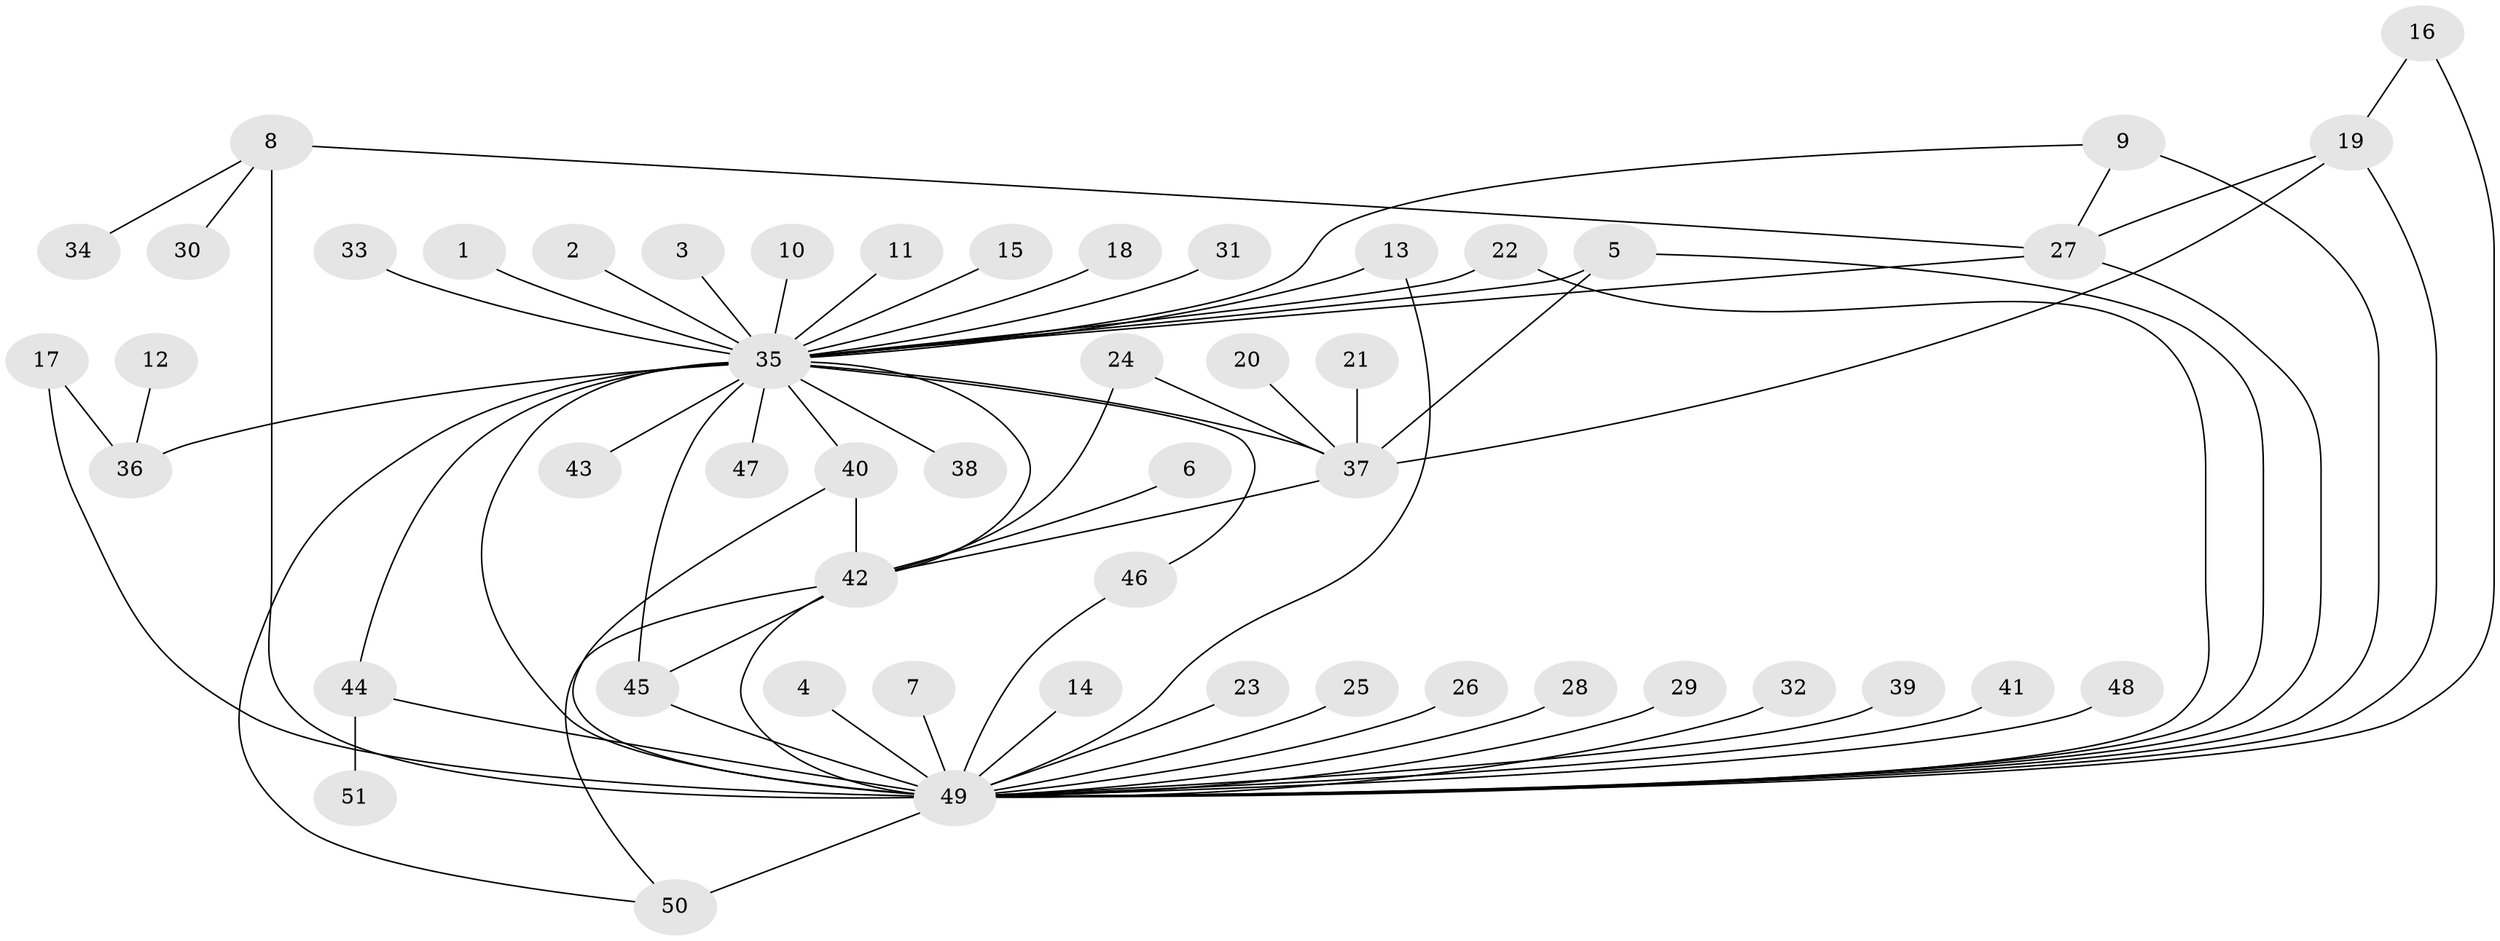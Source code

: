// original degree distribution, {35: 0.009900990099009901, 23: 0.009900990099009901, 3: 0.13861386138613863, 4: 0.07920792079207921, 2: 0.22772277227722773, 9: 0.009900990099009901, 1: 0.45544554455445546, 6: 0.019801980198019802, 17: 0.009900990099009901, 7: 0.019801980198019802, 5: 0.019801980198019802}
// Generated by graph-tools (version 1.1) at 2025/49/03/09/25 03:49:57]
// undirected, 51 vertices, 73 edges
graph export_dot {
graph [start="1"]
  node [color=gray90,style=filled];
  1;
  2;
  3;
  4;
  5;
  6;
  7;
  8;
  9;
  10;
  11;
  12;
  13;
  14;
  15;
  16;
  17;
  18;
  19;
  20;
  21;
  22;
  23;
  24;
  25;
  26;
  27;
  28;
  29;
  30;
  31;
  32;
  33;
  34;
  35;
  36;
  37;
  38;
  39;
  40;
  41;
  42;
  43;
  44;
  45;
  46;
  47;
  48;
  49;
  50;
  51;
  1 -- 35 [weight=1.0];
  2 -- 35 [weight=1.0];
  3 -- 35 [weight=1.0];
  4 -- 49 [weight=1.0];
  5 -- 35 [weight=1.0];
  5 -- 37 [weight=1.0];
  5 -- 49 [weight=1.0];
  6 -- 42 [weight=1.0];
  7 -- 49 [weight=1.0];
  8 -- 27 [weight=1.0];
  8 -- 30 [weight=1.0];
  8 -- 34 [weight=1.0];
  8 -- 49 [weight=2.0];
  9 -- 27 [weight=1.0];
  9 -- 35 [weight=1.0];
  9 -- 49 [weight=2.0];
  10 -- 35 [weight=1.0];
  11 -- 35 [weight=2.0];
  12 -- 36 [weight=1.0];
  13 -- 35 [weight=1.0];
  13 -- 49 [weight=1.0];
  14 -- 49 [weight=1.0];
  15 -- 35 [weight=1.0];
  16 -- 19 [weight=1.0];
  16 -- 49 [weight=1.0];
  17 -- 36 [weight=1.0];
  17 -- 49 [weight=1.0];
  18 -- 35 [weight=1.0];
  19 -- 27 [weight=1.0];
  19 -- 37 [weight=1.0];
  19 -- 49 [weight=1.0];
  20 -- 37 [weight=1.0];
  21 -- 37 [weight=1.0];
  22 -- 35 [weight=2.0];
  22 -- 49 [weight=1.0];
  23 -- 49 [weight=1.0];
  24 -- 37 [weight=1.0];
  24 -- 42 [weight=1.0];
  25 -- 49 [weight=1.0];
  26 -- 49 [weight=1.0];
  27 -- 35 [weight=1.0];
  27 -- 49 [weight=1.0];
  28 -- 49 [weight=1.0];
  29 -- 49 [weight=1.0];
  31 -- 35 [weight=1.0];
  32 -- 49 [weight=1.0];
  33 -- 35 [weight=1.0];
  35 -- 36 [weight=2.0];
  35 -- 37 [weight=1.0];
  35 -- 38 [weight=1.0];
  35 -- 40 [weight=1.0];
  35 -- 42 [weight=1.0];
  35 -- 43 [weight=1.0];
  35 -- 44 [weight=1.0];
  35 -- 45 [weight=1.0];
  35 -- 46 [weight=1.0];
  35 -- 47 [weight=1.0];
  35 -- 49 [weight=6.0];
  35 -- 50 [weight=1.0];
  37 -- 42 [weight=1.0];
  39 -- 49 [weight=1.0];
  40 -- 42 [weight=1.0];
  40 -- 49 [weight=1.0];
  41 -- 49 [weight=1.0];
  42 -- 45 [weight=1.0];
  42 -- 49 [weight=2.0];
  42 -- 50 [weight=1.0];
  44 -- 49 [weight=2.0];
  44 -- 51 [weight=1.0];
  45 -- 49 [weight=1.0];
  46 -- 49 [weight=1.0];
  48 -- 49 [weight=1.0];
  49 -- 50 [weight=2.0];
}
